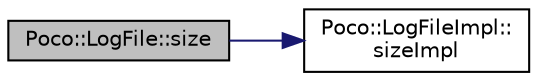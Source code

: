 digraph "Poco::LogFile::size"
{
 // LATEX_PDF_SIZE
  edge [fontname="Helvetica",fontsize="10",labelfontname="Helvetica",labelfontsize="10"];
  node [fontname="Helvetica",fontsize="10",shape=record];
  rankdir="LR";
  Node1 [label="Poco::LogFile::size",height=0.2,width=0.4,color="black", fillcolor="grey75", style="filled", fontcolor="black",tooltip=" "];
  Node1 -> Node2 [color="midnightblue",fontsize="10",style="solid",fontname="Helvetica"];
  Node2 [label="Poco::LogFileImpl::\lsizeImpl",height=0.2,width=0.4,color="black", fillcolor="white", style="filled",URL="$classPoco_1_1LogFileImpl.html#af88a09638fac7b05495eeacaacc09491",tooltip=" "];
}
